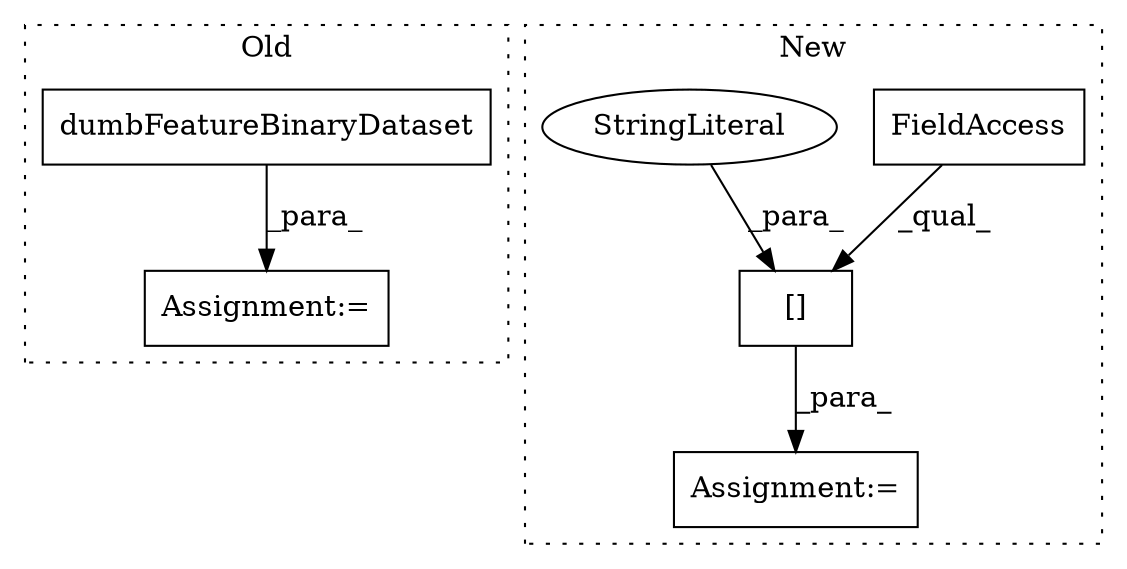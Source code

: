 digraph G {
subgraph cluster0 {
1 [label="dumbFeatureBinaryDataset" a="32" s="504" l="26" shape="box"];
5 [label="Assignment:=" a="7" s="503" l="1" shape="box"];
label = "Old";
style="dotted";
}
subgraph cluster1 {
2 [label="[]" a="2" s="410,426" l="9,1" shape="box"];
3 [label="FieldAccess" a="22" s="410" l="8" shape="box"];
4 [label="StringLiteral" a="45" s="419" l="7" shape="ellipse"];
6 [label="Assignment:=" a="7" s="409" l="1" shape="box"];
label = "New";
style="dotted";
}
1 -> 5 [label="_para_"];
2 -> 6 [label="_para_"];
3 -> 2 [label="_qual_"];
4 -> 2 [label="_para_"];
}